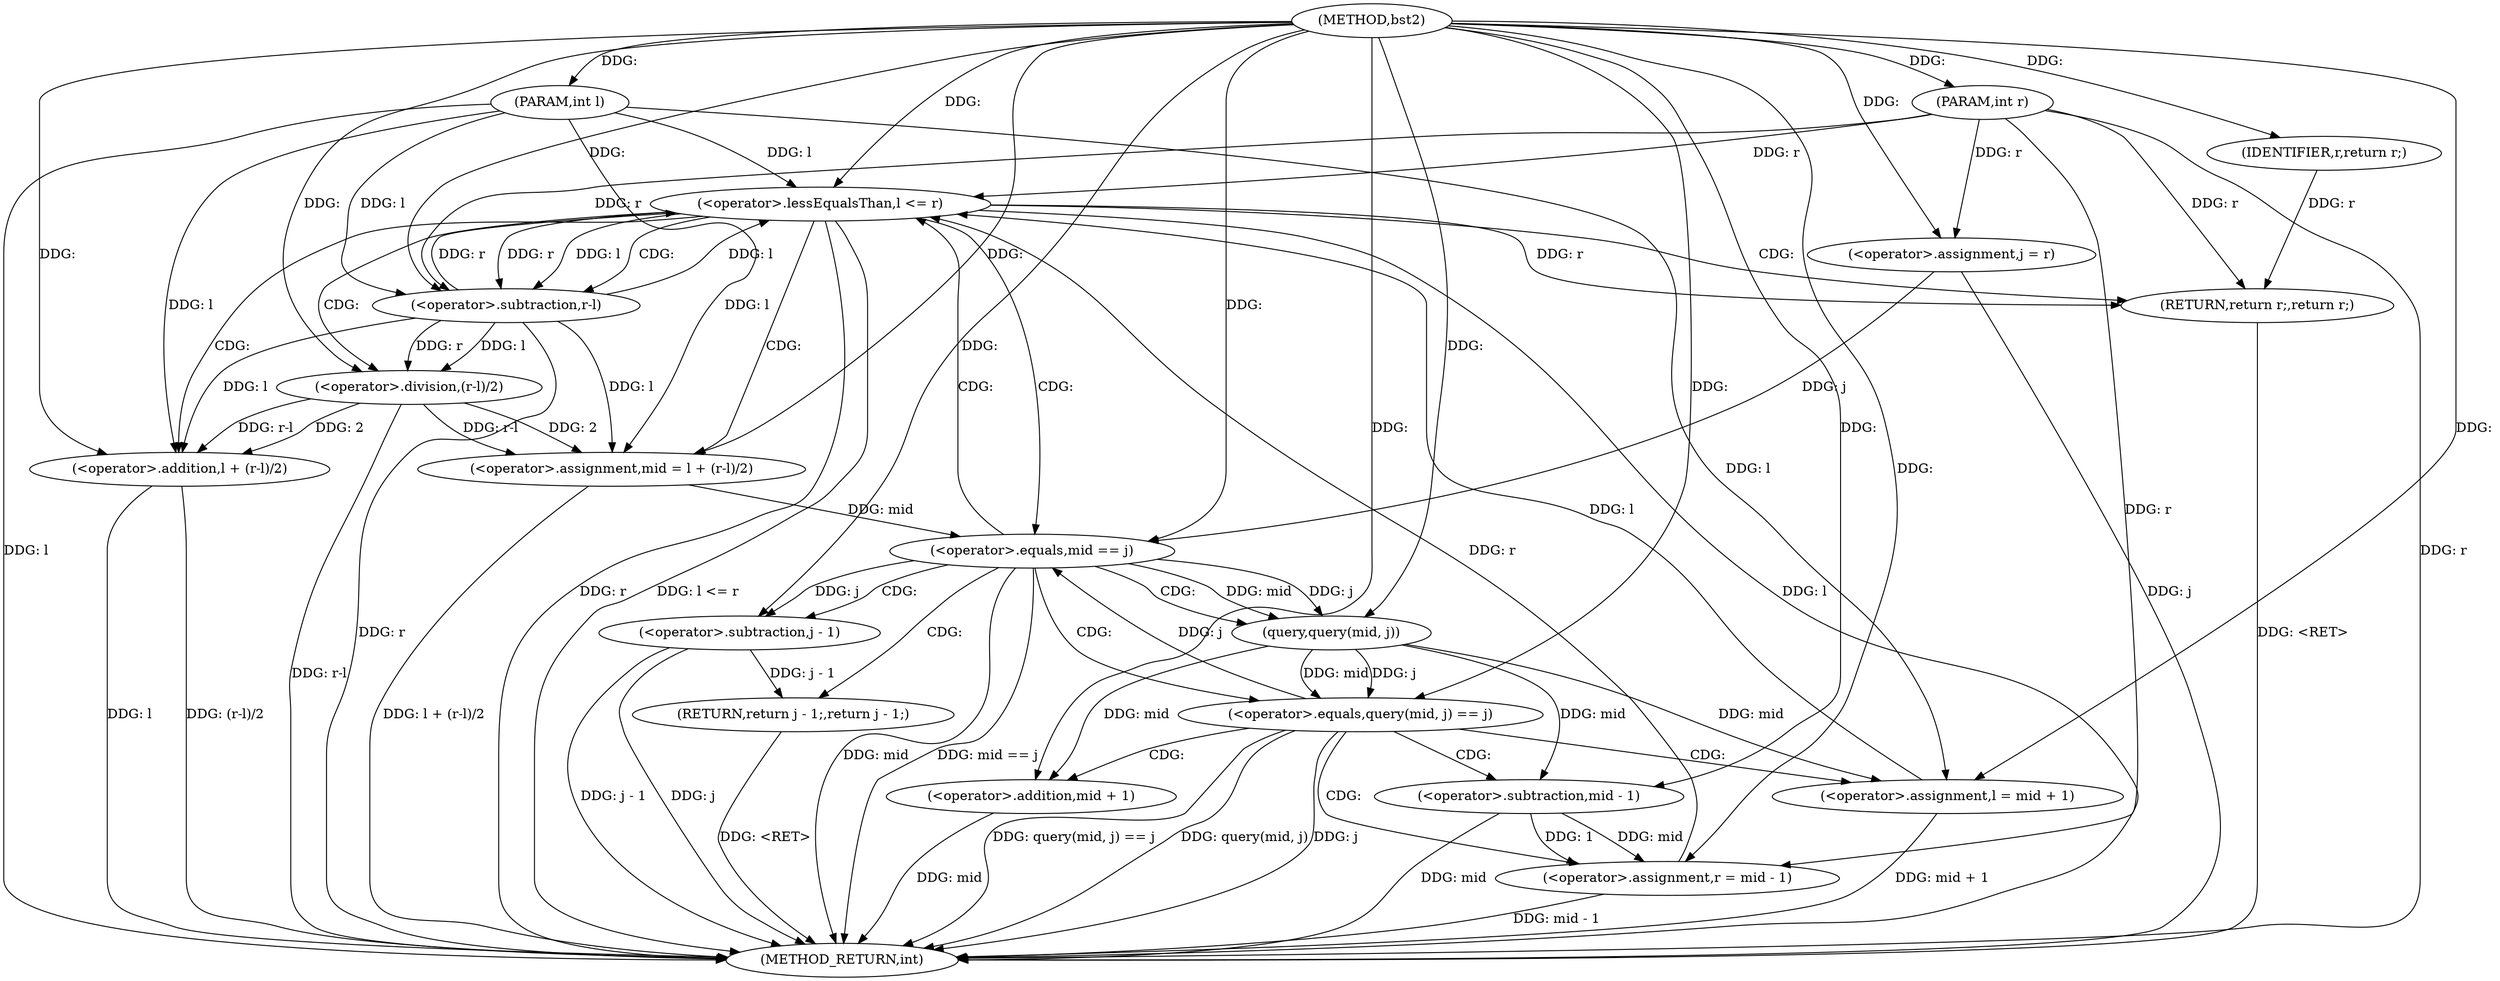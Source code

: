 digraph "bst2" {  
"1000235" [label = "(METHOD,bst2)" ]
"1000285" [label = "(METHOD_RETURN,int)" ]
"1000236" [label = "(PARAM,int l)" ]
"1000237" [label = "(PARAM,int r)" ]
"1000240" [label = "(<operator>.assignment,j = r)" ]
"1000283" [label = "(RETURN,return r;,return r;)" ]
"1000244" [label = "(<operator>.lessEqualsThan,l <= r)" ]
"1000284" [label = "(IDENTIFIER,r,return r;)" ]
"1000249" [label = "(<operator>.assignment,mid = l + (r-l)/2)" ]
"1000259" [label = "(<operator>.equals,mid == j)" ]
"1000262" [label = "(RETURN,return j - 1;,return j - 1;)" ]
"1000267" [label = "(<operator>.equals,query(mid, j) == j)" ]
"1000272" [label = "(<operator>.assignment,l = mid + 1)" ]
"1000251" [label = "(<operator>.addition,l + (r-l)/2)" ]
"1000263" [label = "(<operator>.subtraction,j - 1)" ]
"1000278" [label = "(<operator>.assignment,r = mid - 1)" ]
"1000253" [label = "(<operator>.division,(r-l)/2)" ]
"1000268" [label = "(query,query(mid, j))" ]
"1000274" [label = "(<operator>.addition,mid + 1)" ]
"1000254" [label = "(<operator>.subtraction,r-l)" ]
"1000280" [label = "(<operator>.subtraction,mid - 1)" ]
  "1000283" -> "1000285"  [ label = "DDG: <RET>"] 
  "1000236" -> "1000285"  [ label = "DDG: l"] 
  "1000237" -> "1000285"  [ label = "DDG: r"] 
  "1000240" -> "1000285"  [ label = "DDG: j"] 
  "1000244" -> "1000285"  [ label = "DDG: l"] 
  "1000244" -> "1000285"  [ label = "DDG: r"] 
  "1000244" -> "1000285"  [ label = "DDG: l <= r"] 
  "1000251" -> "1000285"  [ label = "DDG: l"] 
  "1000254" -> "1000285"  [ label = "DDG: r"] 
  "1000253" -> "1000285"  [ label = "DDG: r-l"] 
  "1000251" -> "1000285"  [ label = "DDG: (r-l)/2"] 
  "1000249" -> "1000285"  [ label = "DDG: l + (r-l)/2"] 
  "1000259" -> "1000285"  [ label = "DDG: mid"] 
  "1000259" -> "1000285"  [ label = "DDG: mid == j"] 
  "1000267" -> "1000285"  [ label = "DDG: query(mid, j)"] 
  "1000267" -> "1000285"  [ label = "DDG: j"] 
  "1000267" -> "1000285"  [ label = "DDG: query(mid, j) == j"] 
  "1000280" -> "1000285"  [ label = "DDG: mid"] 
  "1000278" -> "1000285"  [ label = "DDG: mid - 1"] 
  "1000274" -> "1000285"  [ label = "DDG: mid"] 
  "1000272" -> "1000285"  [ label = "DDG: mid + 1"] 
  "1000263" -> "1000285"  [ label = "DDG: j"] 
  "1000263" -> "1000285"  [ label = "DDG: j - 1"] 
  "1000262" -> "1000285"  [ label = "DDG: <RET>"] 
  "1000235" -> "1000236"  [ label = "DDG: "] 
  "1000235" -> "1000237"  [ label = "DDG: "] 
  "1000237" -> "1000240"  [ label = "DDG: r"] 
  "1000235" -> "1000240"  [ label = "DDG: "] 
  "1000284" -> "1000283"  [ label = "DDG: r"] 
  "1000244" -> "1000283"  [ label = "DDG: r"] 
  "1000237" -> "1000283"  [ label = "DDG: r"] 
  "1000235" -> "1000284"  [ label = "DDG: "] 
  "1000272" -> "1000244"  [ label = "DDG: l"] 
  "1000236" -> "1000244"  [ label = "DDG: l"] 
  "1000235" -> "1000244"  [ label = "DDG: "] 
  "1000254" -> "1000244"  [ label = "DDG: l"] 
  "1000254" -> "1000244"  [ label = "DDG: r"] 
  "1000278" -> "1000244"  [ label = "DDG: r"] 
  "1000237" -> "1000244"  [ label = "DDG: r"] 
  "1000253" -> "1000249"  [ label = "DDG: r-l"] 
  "1000253" -> "1000249"  [ label = "DDG: 2"] 
  "1000254" -> "1000249"  [ label = "DDG: l"] 
  "1000236" -> "1000249"  [ label = "DDG: l"] 
  "1000235" -> "1000249"  [ label = "DDG: "] 
  "1000263" -> "1000262"  [ label = "DDG: j - 1"] 
  "1000235" -> "1000272"  [ label = "DDG: "] 
  "1000268" -> "1000272"  [ label = "DDG: mid"] 
  "1000254" -> "1000251"  [ label = "DDG: l"] 
  "1000236" -> "1000251"  [ label = "DDG: l"] 
  "1000235" -> "1000251"  [ label = "DDG: "] 
  "1000253" -> "1000251"  [ label = "DDG: r-l"] 
  "1000253" -> "1000251"  [ label = "DDG: 2"] 
  "1000249" -> "1000259"  [ label = "DDG: mid"] 
  "1000235" -> "1000259"  [ label = "DDG: "] 
  "1000240" -> "1000259"  [ label = "DDG: j"] 
  "1000267" -> "1000259"  [ label = "DDG: j"] 
  "1000268" -> "1000267"  [ label = "DDG: mid"] 
  "1000268" -> "1000267"  [ label = "DDG: j"] 
  "1000235" -> "1000267"  [ label = "DDG: "] 
  "1000236" -> "1000272"  [ label = "DDG: l"] 
  "1000280" -> "1000278"  [ label = "DDG: 1"] 
  "1000280" -> "1000278"  [ label = "DDG: mid"] 
  "1000254" -> "1000253"  [ label = "DDG: l"] 
  "1000254" -> "1000253"  [ label = "DDG: r"] 
  "1000235" -> "1000253"  [ label = "DDG: "] 
  "1000259" -> "1000263"  [ label = "DDG: j"] 
  "1000235" -> "1000263"  [ label = "DDG: "] 
  "1000259" -> "1000268"  [ label = "DDG: mid"] 
  "1000235" -> "1000268"  [ label = "DDG: "] 
  "1000259" -> "1000268"  [ label = "DDG: j"] 
  "1000268" -> "1000274"  [ label = "DDG: mid"] 
  "1000235" -> "1000274"  [ label = "DDG: "] 
  "1000237" -> "1000278"  [ label = "DDG: r"] 
  "1000235" -> "1000278"  [ label = "DDG: "] 
  "1000244" -> "1000254"  [ label = "DDG: r"] 
  "1000237" -> "1000254"  [ label = "DDG: r"] 
  "1000235" -> "1000254"  [ label = "DDG: "] 
  "1000244" -> "1000254"  [ label = "DDG: l"] 
  "1000236" -> "1000254"  [ label = "DDG: l"] 
  "1000268" -> "1000280"  [ label = "DDG: mid"] 
  "1000235" -> "1000280"  [ label = "DDG: "] 
  "1000244" -> "1000283"  [ label = "CDG: "] 
  "1000244" -> "1000254"  [ label = "CDG: "] 
  "1000244" -> "1000253"  [ label = "CDG: "] 
  "1000244" -> "1000249"  [ label = "CDG: "] 
  "1000244" -> "1000259"  [ label = "CDG: "] 
  "1000244" -> "1000251"  [ label = "CDG: "] 
  "1000259" -> "1000262"  [ label = "CDG: "] 
  "1000259" -> "1000267"  [ label = "CDG: "] 
  "1000259" -> "1000268"  [ label = "CDG: "] 
  "1000259" -> "1000263"  [ label = "CDG: "] 
  "1000259" -> "1000244"  [ label = "CDG: "] 
  "1000267" -> "1000272"  [ label = "CDG: "] 
  "1000267" -> "1000280"  [ label = "CDG: "] 
  "1000267" -> "1000278"  [ label = "CDG: "] 
  "1000267" -> "1000274"  [ label = "CDG: "] 
}
